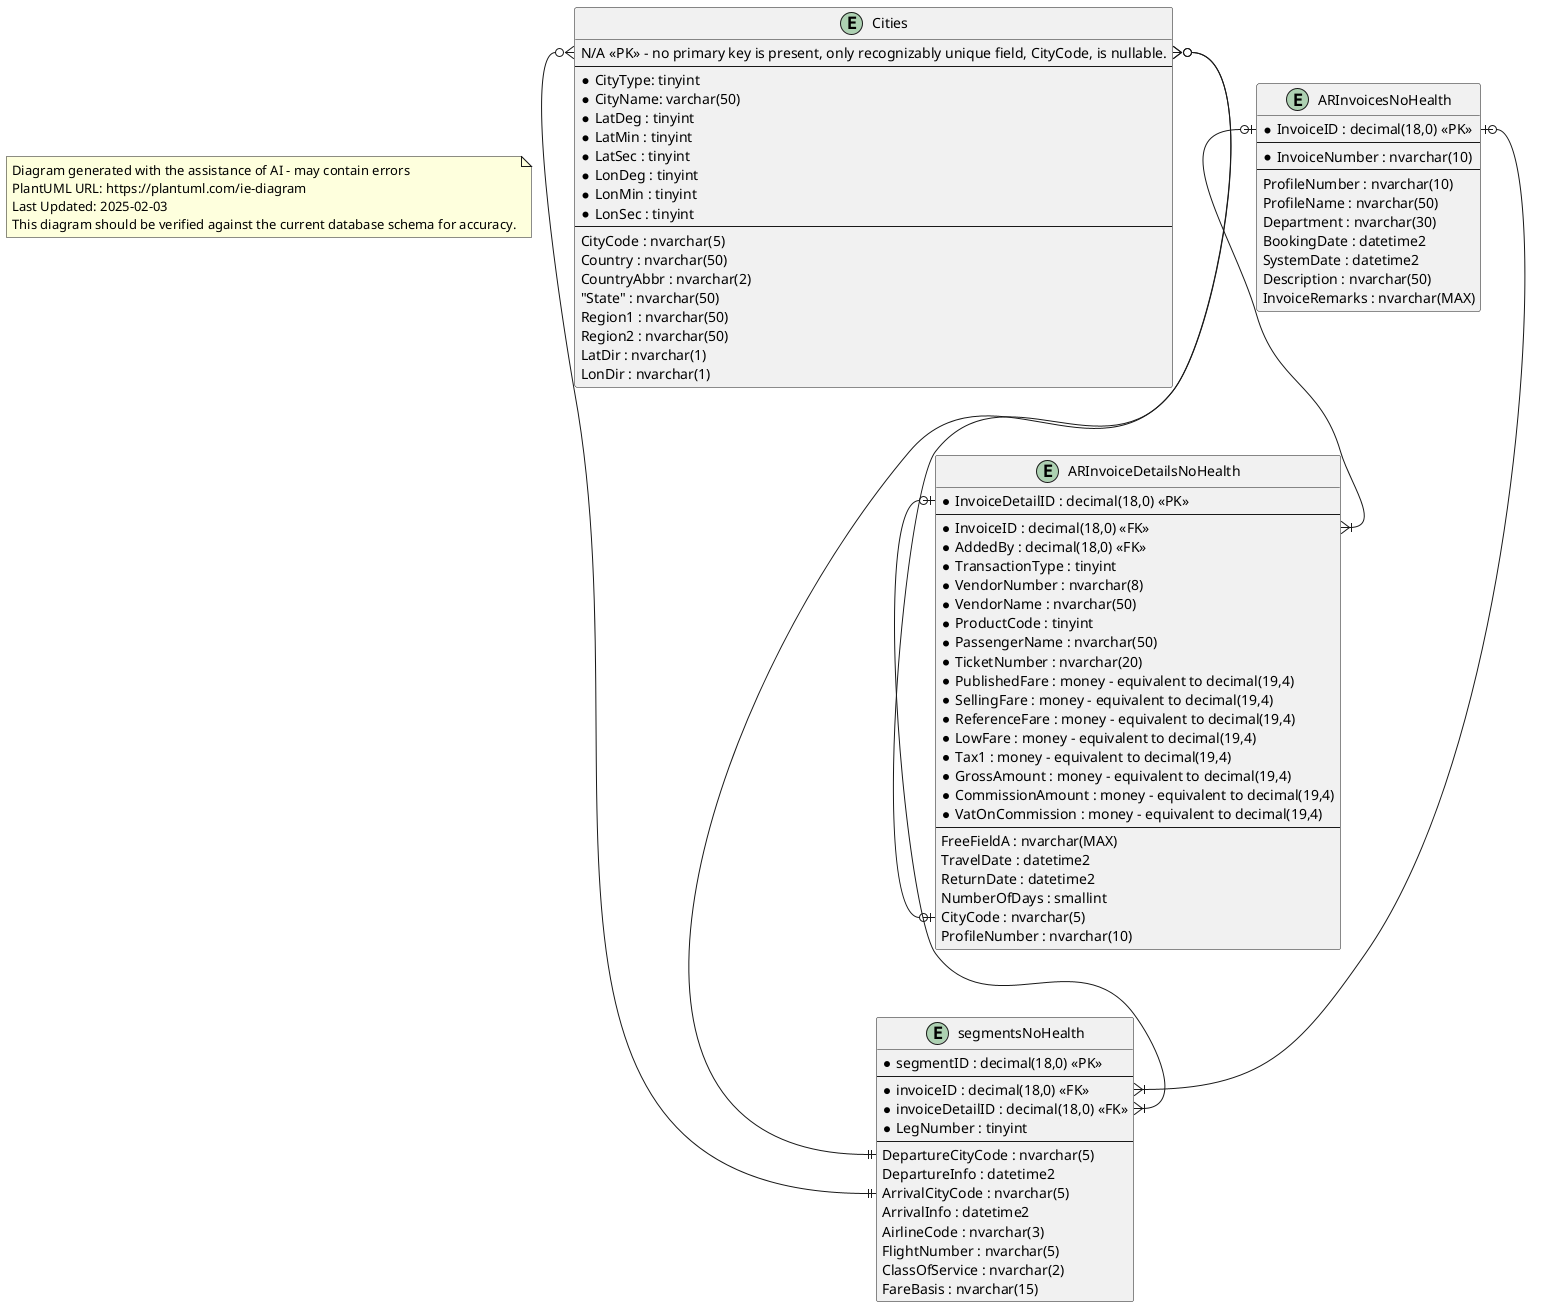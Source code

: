 @startuml Entity Relationship Diagram
top to bottom direction

note as Disclaimer
Diagram generated with the assistance of AI - may contain errors
PlantUML URL: https://plantuml.com/ie-diagram
Last Updated: 2025-02-03
This diagram should be verified against the current database schema for accuracy.
end note

entity "Cities" {
  N/A <<PK>> - no primary key is present, only recognizably unique field, CityCode, is nullable.
  --
  * CityType: tinyint
  * CityName: varchar(50)
  * LatDeg : tinyint
  * LatMin : tinyint
  * LatSec : tinyint
  * LonDeg : tinyint
  * LonMin : tinyint
  * LonSec : tinyint
  --
  CityCode : nvarchar(5)
  Country : nvarchar(50)
  CountryAbbr : nvarchar(2)
  "State" : nvarchar(50)
  Region1 : nvarchar(50)
  Region2 : nvarchar(50)
  LatDir : nvarchar(1)
  LonDir : nvarchar(1)
}

entity "ARInvoicesNoHealth" {
  * InvoiceID : decimal(18,0) <<PK>>
  --
  * InvoiceNumber : nvarchar(10)
  --
  ProfileNumber : nvarchar(10)
  ProfileName : nvarchar(50)
  Department : nvarchar(30)
  BookingDate : datetime2
  SystemDate : datetime2
  Description : nvarchar(50)
  InvoiceRemarks : nvarchar(MAX)
}

entity "ARInvoiceDetailsNoHealth" {
  * InvoiceDetailID : decimal(18,0) <<PK>>
  --
  * InvoiceID : decimal(18,0) <<FK>>
  * AddedBy : decimal(18,0) <<FK>>
  * TransactionType : tinyint
  * VendorNumber : nvarchar(8)
  * VendorName : nvarchar(50)
  * ProductCode : tinyint
  * PassengerName : nvarchar(50)
  * TicketNumber : nvarchar(20)
  * PublishedFare : money - equivalent to decimal(19,4)
  * SellingFare : money - equivalent to decimal(19,4)
  * ReferenceFare : money - equivalent to decimal(19,4)
  * LowFare : money - equivalent to decimal(19,4)
  * Tax1 : money - equivalent to decimal(19,4)
  * GrossAmount : money - equivalent to decimal(19,4)
  * CommissionAmount : money - equivalent to decimal(19,4)
  * VatOnCommission : money - equivalent to decimal(19,4)
  --
  FreeFieldA : nvarchar(MAX)
  TravelDate : datetime2
  ReturnDate : datetime2
  NumberOfDays : smallint
  CityCode : nvarchar(5)
  ProfileNumber : nvarchar(10)
}

entity "segmentsNoHealth" {
  * segmentID : decimal(18,0) <<PK>>
  --
  * invoiceID : decimal(18,0) <<FK>>
  * invoiceDetailID : decimal(18,0) <<FK>>
  * LegNumber : tinyint
  --
  DepartureCityCode : nvarchar(5)
  DepartureInfo : datetime2
  ArrivalCityCode : nvarchar(5)
  ArrivalInfo : datetime2
  AirlineCode : nvarchar(3)
  FlightNumber : nvarchar(5)
  ClassOfService : nvarchar(2)
  FareBasis : nvarchar(15)
}

ARInvoicesNoHealth::InvoiceID |o--|{ ARInvoiceDetailsNoHealth::InvoiceID
ARInvoicesNoHealth::InvoiceID |o--|{ segmentsNoHealth::invoiceID
ARInvoiceDetailsNoHealth::InvoiceDetailID |o--|{ segmentsNoHealth::invoiceDetailID
Cities::CityCode }o--o| ARInvoiceDetailsNoHealth::CityCode
Cities::CityCode }o--|| segmentsNoHealth::ArrivalCityCode
Cities::CityCode }o--|| segmentsNoHealth::DepartureCityCode
@enduml
